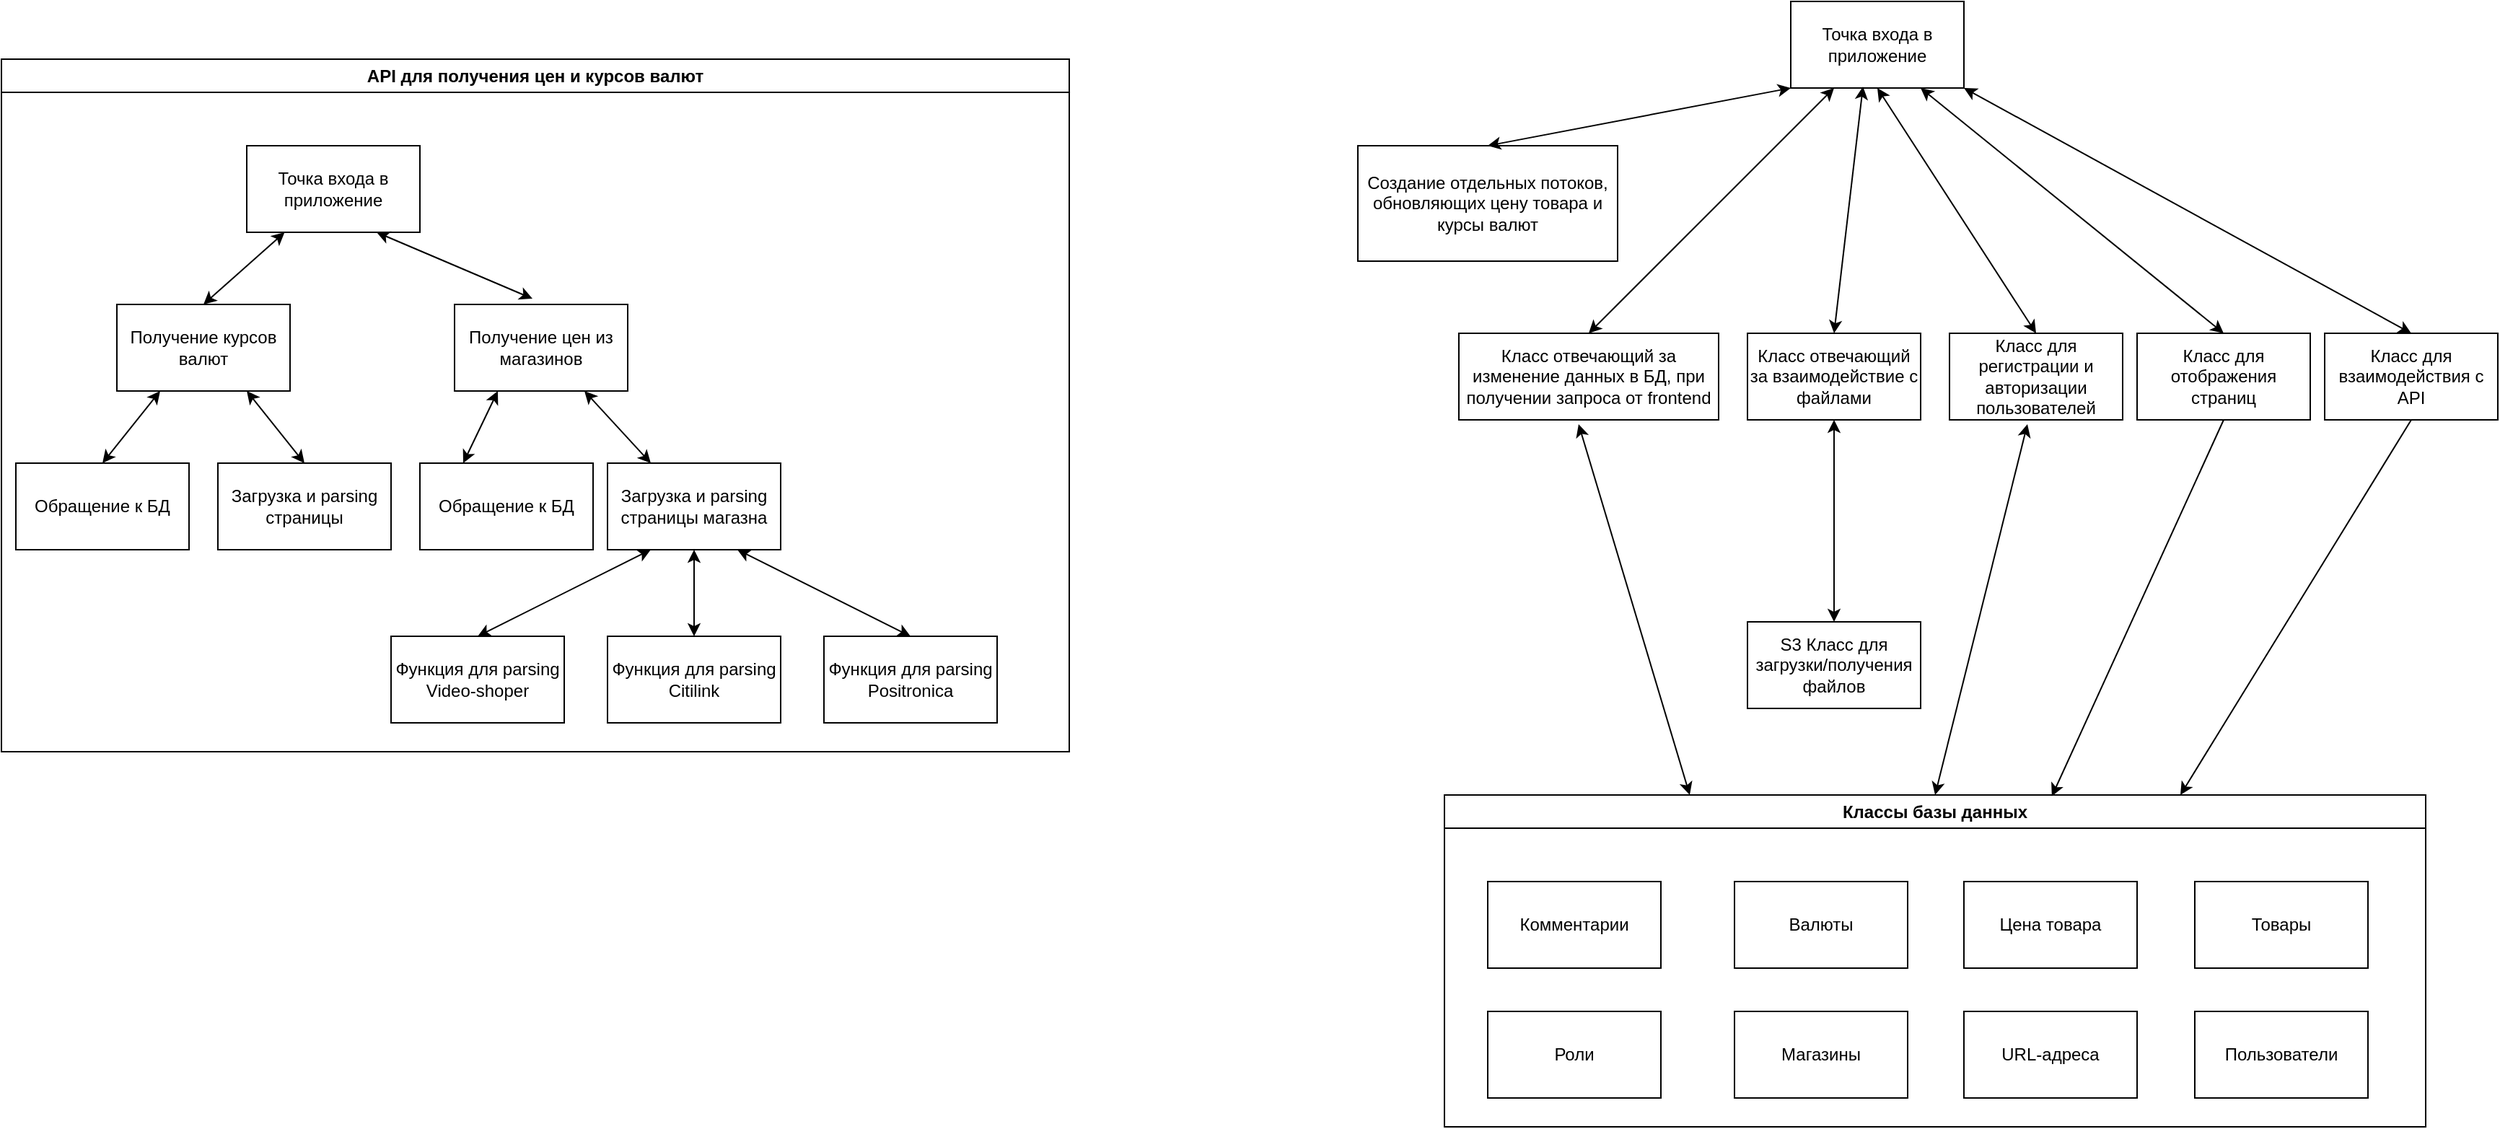 <mxfile version="22.1.3" type="device">
  <diagram name="Page-1" id="FwYd5L9j2If6iMgUCm21">
    <mxGraphModel dx="934" dy="1278" grid="1" gridSize="10" guides="1" tooltips="1" connect="1" arrows="1" fold="1" page="1" pageScale="1" pageWidth="827" pageHeight="1169" math="0" shadow="0">
      <root>
        <mxCell id="0" />
        <mxCell id="1" parent="0" />
        <mxCell id="E4G52kwQ_KGIV48XedVQ-1" value="Точка входа в приложение" style="rounded=0;whiteSpace=wrap;html=1;" vertex="1" parent="1">
          <mxGeometry x="210" y="280" width="120" height="60" as="geometry" />
        </mxCell>
        <mxCell id="E4G52kwQ_KGIV48XedVQ-2" value="Получение курсов валют" style="rounded=0;whiteSpace=wrap;html=1;" vertex="1" parent="1">
          <mxGeometry x="120" y="390" width="120" height="60" as="geometry" />
        </mxCell>
        <mxCell id="E4G52kwQ_KGIV48XedVQ-3" value="" style="endArrow=classic;startArrow=classic;html=1;rounded=0;exitX=0.5;exitY=0;exitDx=0;exitDy=0;" edge="1" parent="1" source="E4G52kwQ_KGIV48XedVQ-2" target="E4G52kwQ_KGIV48XedVQ-1">
          <mxGeometry width="50" height="50" relative="1" as="geometry">
            <mxPoint x="190" y="410" as="sourcePoint" />
            <mxPoint x="240" y="360" as="targetPoint" />
          </mxGeometry>
        </mxCell>
        <mxCell id="E4G52kwQ_KGIV48XedVQ-4" value="Обращение к БД" style="rounded=0;whiteSpace=wrap;html=1;" vertex="1" parent="1">
          <mxGeometry x="50" y="500" width="120" height="60" as="geometry" />
        </mxCell>
        <mxCell id="E4G52kwQ_KGIV48XedVQ-5" value="Загрузка и parsing страницы" style="rounded=0;whiteSpace=wrap;html=1;" vertex="1" parent="1">
          <mxGeometry x="190" y="500" width="120" height="60" as="geometry" />
        </mxCell>
        <mxCell id="E4G52kwQ_KGIV48XedVQ-6" value="" style="endArrow=classic;startArrow=classic;html=1;rounded=0;entryX=0.25;entryY=1;entryDx=0;entryDy=0;exitX=0.5;exitY=0;exitDx=0;exitDy=0;" edge="1" parent="1" source="E4G52kwQ_KGIV48XedVQ-4" target="E4G52kwQ_KGIV48XedVQ-2">
          <mxGeometry width="50" height="50" relative="1" as="geometry">
            <mxPoint x="20" y="460" as="sourcePoint" />
            <mxPoint x="70" y="410" as="targetPoint" />
          </mxGeometry>
        </mxCell>
        <mxCell id="E4G52kwQ_KGIV48XedVQ-7" value="" style="endArrow=classic;startArrow=classic;html=1;rounded=0;entryX=0.75;entryY=1;entryDx=0;entryDy=0;exitX=0.5;exitY=0;exitDx=0;exitDy=0;" edge="1" parent="1" source="E4G52kwQ_KGIV48XedVQ-5" target="E4G52kwQ_KGIV48XedVQ-2">
          <mxGeometry width="50" height="50" relative="1" as="geometry">
            <mxPoint x="280" y="490" as="sourcePoint" />
            <mxPoint x="330" y="440" as="targetPoint" />
          </mxGeometry>
        </mxCell>
        <mxCell id="E4G52kwQ_KGIV48XedVQ-8" value="Получение цен из магазинов" style="rounded=0;whiteSpace=wrap;html=1;" vertex="1" parent="1">
          <mxGeometry x="354" y="390" width="120" height="60" as="geometry" />
        </mxCell>
        <mxCell id="E4G52kwQ_KGIV48XedVQ-9" value="" style="endArrow=classic;startArrow=classic;html=1;rounded=0;entryX=0.75;entryY=1;entryDx=0;entryDy=0;exitX=0.45;exitY=-0.067;exitDx=0;exitDy=0;exitPerimeter=0;" edge="1" parent="1" source="E4G52kwQ_KGIV48XedVQ-8" target="E4G52kwQ_KGIV48XedVQ-1">
          <mxGeometry width="50" height="50" relative="1" as="geometry">
            <mxPoint x="360" y="360" as="sourcePoint" />
            <mxPoint x="410" y="310" as="targetPoint" />
          </mxGeometry>
        </mxCell>
        <mxCell id="E4G52kwQ_KGIV48XedVQ-10" value="Обращение к БД" style="rounded=0;whiteSpace=wrap;html=1;" vertex="1" parent="1">
          <mxGeometry x="330" y="500" width="120" height="60" as="geometry" />
        </mxCell>
        <mxCell id="E4G52kwQ_KGIV48XedVQ-11" value="Загрузка и parsing страницы магазна" style="rounded=0;whiteSpace=wrap;html=1;" vertex="1" parent="1">
          <mxGeometry x="460" y="500" width="120" height="60" as="geometry" />
        </mxCell>
        <mxCell id="E4G52kwQ_KGIV48XedVQ-12" value="" style="endArrow=classic;startArrow=classic;html=1;rounded=0;entryX=0.25;entryY=1;entryDx=0;entryDy=0;exitX=0.25;exitY=0;exitDx=0;exitDy=0;" edge="1" parent="1" source="E4G52kwQ_KGIV48XedVQ-10" target="E4G52kwQ_KGIV48XedVQ-8">
          <mxGeometry width="50" height="50" relative="1" as="geometry">
            <mxPoint x="310" y="490" as="sourcePoint" />
            <mxPoint x="360" y="440" as="targetPoint" />
          </mxGeometry>
        </mxCell>
        <mxCell id="E4G52kwQ_KGIV48XedVQ-13" value="" style="endArrow=classic;startArrow=classic;html=1;rounded=0;entryX=0.75;entryY=1;entryDx=0;entryDy=0;exitX=0.25;exitY=0;exitDx=0;exitDy=0;" edge="1" parent="1" source="E4G52kwQ_KGIV48XedVQ-11" target="E4G52kwQ_KGIV48XedVQ-8">
          <mxGeometry width="50" height="50" relative="1" as="geometry">
            <mxPoint x="550" y="470" as="sourcePoint" />
            <mxPoint x="600" y="420" as="targetPoint" />
          </mxGeometry>
        </mxCell>
        <mxCell id="E4G52kwQ_KGIV48XedVQ-14" value="Функция для parsing Video-shoper" style="rounded=0;whiteSpace=wrap;html=1;" vertex="1" parent="1">
          <mxGeometry x="310" y="620" width="120" height="60" as="geometry" />
        </mxCell>
        <mxCell id="E4G52kwQ_KGIV48XedVQ-15" value="Функция для parsing Citilink" style="rounded=0;whiteSpace=wrap;html=1;" vertex="1" parent="1">
          <mxGeometry x="460" y="620" width="120" height="60" as="geometry" />
        </mxCell>
        <mxCell id="E4G52kwQ_KGIV48XedVQ-16" value="Функция&amp;nbsp;для parsing Positronica" style="rounded=0;whiteSpace=wrap;html=1;" vertex="1" parent="1">
          <mxGeometry x="610" y="620" width="120" height="60" as="geometry" />
        </mxCell>
        <mxCell id="E4G52kwQ_KGIV48XedVQ-17" value="" style="endArrow=classic;startArrow=classic;html=1;rounded=0;entryX=0.25;entryY=1;entryDx=0;entryDy=0;exitX=0.5;exitY=0;exitDx=0;exitDy=0;" edge="1" parent="1" source="E4G52kwQ_KGIV48XedVQ-14" target="E4G52kwQ_KGIV48XedVQ-11">
          <mxGeometry width="50" height="50" relative="1" as="geometry">
            <mxPoint x="340" y="810" as="sourcePoint" />
            <mxPoint x="390" y="760" as="targetPoint" />
          </mxGeometry>
        </mxCell>
        <mxCell id="E4G52kwQ_KGIV48XedVQ-18" value="" style="endArrow=classic;startArrow=classic;html=1;rounded=0;exitX=0.5;exitY=0;exitDx=0;exitDy=0;" edge="1" parent="1" source="E4G52kwQ_KGIV48XedVQ-15" target="E4G52kwQ_KGIV48XedVQ-11">
          <mxGeometry width="50" height="50" relative="1" as="geometry">
            <mxPoint x="510" y="770" as="sourcePoint" />
            <mxPoint x="560" y="720" as="targetPoint" />
          </mxGeometry>
        </mxCell>
        <mxCell id="E4G52kwQ_KGIV48XedVQ-19" value="" style="endArrow=classic;startArrow=classic;html=1;rounded=0;entryX=0.75;entryY=1;entryDx=0;entryDy=0;exitX=0.5;exitY=0;exitDx=0;exitDy=0;" edge="1" parent="1" source="E4G52kwQ_KGIV48XedVQ-16" target="E4G52kwQ_KGIV48XedVQ-11">
          <mxGeometry width="50" height="50" relative="1" as="geometry">
            <mxPoint x="620" y="590" as="sourcePoint" />
            <mxPoint x="670" y="540" as="targetPoint" />
          </mxGeometry>
        </mxCell>
        <mxCell id="E4G52kwQ_KGIV48XedVQ-20" value="API для получения цен и курсов валют" style="swimlane;whiteSpace=wrap;html=1;" vertex="1" parent="1">
          <mxGeometry x="40" y="220" width="740" height="480" as="geometry" />
        </mxCell>
        <mxCell id="E4G52kwQ_KGIV48XedVQ-21" value="Точка входа в приложение" style="rounded=0;whiteSpace=wrap;html=1;" vertex="1" parent="1">
          <mxGeometry x="1280" y="180" width="120" height="60" as="geometry" />
        </mxCell>
        <mxCell id="E4G52kwQ_KGIV48XedVQ-22" value="Создание отдельных потоков, обновляющих цену товара и курсы валют" style="rounded=0;whiteSpace=wrap;html=1;" vertex="1" parent="1">
          <mxGeometry x="980" y="280" width="180" height="80" as="geometry" />
        </mxCell>
        <mxCell id="E4G52kwQ_KGIV48XedVQ-23" value="Класс для взаимодействия с API" style="rounded=0;whiteSpace=wrap;html=1;" vertex="1" parent="1">
          <mxGeometry x="1650" y="410" width="120" height="60" as="geometry" />
        </mxCell>
        <mxCell id="E4G52kwQ_KGIV48XedVQ-24" value="Класс отвечающий за взаимодействие с файлами" style="rounded=0;whiteSpace=wrap;html=1;" vertex="1" parent="1">
          <mxGeometry x="1250" y="410" width="120" height="60" as="geometry" />
        </mxCell>
        <mxCell id="E4G52kwQ_KGIV48XedVQ-25" value="Класс отвечающий за изменение данных в БД, при получении запроса от frontend" style="rounded=0;whiteSpace=wrap;html=1;" vertex="1" parent="1">
          <mxGeometry x="1050" y="410" width="180" height="60" as="geometry" />
        </mxCell>
        <mxCell id="E4G52kwQ_KGIV48XedVQ-26" value="Класс для регистрации и авторизации пользователей" style="rounded=0;whiteSpace=wrap;html=1;" vertex="1" parent="1">
          <mxGeometry x="1390" y="410" width="120" height="60" as="geometry" />
        </mxCell>
        <mxCell id="E4G52kwQ_KGIV48XedVQ-27" value="Класс для отображения страниц" style="rounded=0;whiteSpace=wrap;html=1;" vertex="1" parent="1">
          <mxGeometry x="1520" y="410" width="120" height="60" as="geometry" />
        </mxCell>
        <mxCell id="E4G52kwQ_KGIV48XedVQ-28" value="" style="endArrow=classic;startArrow=classic;html=1;rounded=0;entryX=0;entryY=1;entryDx=0;entryDy=0;exitX=0.5;exitY=0;exitDx=0;exitDy=0;" edge="1" parent="1" source="E4G52kwQ_KGIV48XedVQ-22" target="E4G52kwQ_KGIV48XedVQ-21">
          <mxGeometry width="50" height="50" relative="1" as="geometry">
            <mxPoint x="1130" y="260" as="sourcePoint" />
            <mxPoint x="1180" y="210" as="targetPoint" />
          </mxGeometry>
        </mxCell>
        <mxCell id="E4G52kwQ_KGIV48XedVQ-29" value="" style="endArrow=classic;startArrow=classic;html=1;rounded=0;entryX=0.25;entryY=1;entryDx=0;entryDy=0;exitX=0.5;exitY=0;exitDx=0;exitDy=0;" edge="1" parent="1" source="E4G52kwQ_KGIV48XedVQ-25" target="E4G52kwQ_KGIV48XedVQ-21">
          <mxGeometry width="50" height="50" relative="1" as="geometry">
            <mxPoint x="1290" y="290" as="sourcePoint" />
            <mxPoint x="1340" y="240" as="targetPoint" />
          </mxGeometry>
        </mxCell>
        <mxCell id="E4G52kwQ_KGIV48XedVQ-30" value="" style="endArrow=classic;startArrow=classic;html=1;rounded=0;entryX=0.417;entryY=0.983;entryDx=0;entryDy=0;entryPerimeter=0;exitX=0.5;exitY=0;exitDx=0;exitDy=0;" edge="1" parent="1" source="E4G52kwQ_KGIV48XedVQ-24" target="E4G52kwQ_KGIV48XedVQ-21">
          <mxGeometry width="50" height="50" relative="1" as="geometry">
            <mxPoint x="1350" y="350" as="sourcePoint" />
            <mxPoint x="1400" y="300" as="targetPoint" />
          </mxGeometry>
        </mxCell>
        <mxCell id="E4G52kwQ_KGIV48XedVQ-31" value="" style="endArrow=classic;startArrow=classic;html=1;rounded=0;entryX=0.5;entryY=1;entryDx=0;entryDy=0;exitX=0.5;exitY=0;exitDx=0;exitDy=0;" edge="1" parent="1" source="E4G52kwQ_KGIV48XedVQ-26" target="E4G52kwQ_KGIV48XedVQ-21">
          <mxGeometry width="50" height="50" relative="1" as="geometry">
            <mxPoint x="1350" y="350" as="sourcePoint" />
            <mxPoint x="1400" y="300" as="targetPoint" />
          </mxGeometry>
        </mxCell>
        <mxCell id="E4G52kwQ_KGIV48XedVQ-32" value="" style="endArrow=classic;startArrow=classic;html=1;rounded=0;entryX=0.75;entryY=1;entryDx=0;entryDy=0;exitX=0.5;exitY=0;exitDx=0;exitDy=0;" edge="1" parent="1" source="E4G52kwQ_KGIV48XedVQ-27" target="E4G52kwQ_KGIV48XedVQ-21">
          <mxGeometry width="50" height="50" relative="1" as="geometry">
            <mxPoint x="1420" y="340" as="sourcePoint" />
            <mxPoint x="1470" y="290" as="targetPoint" />
          </mxGeometry>
        </mxCell>
        <mxCell id="E4G52kwQ_KGIV48XedVQ-33" value="" style="endArrow=classic;startArrow=classic;html=1;rounded=0;entryX=1;entryY=1;entryDx=0;entryDy=0;exitX=0.5;exitY=0;exitDx=0;exitDy=0;" edge="1" parent="1" source="E4G52kwQ_KGIV48XedVQ-23" target="E4G52kwQ_KGIV48XedVQ-21">
          <mxGeometry width="50" height="50" relative="1" as="geometry">
            <mxPoint x="1540" y="330" as="sourcePoint" />
            <mxPoint x="1590" y="280" as="targetPoint" />
          </mxGeometry>
        </mxCell>
        <mxCell id="E4G52kwQ_KGIV48XedVQ-34" value="S3 Класс для загрузки/получения файлов" style="rounded=0;whiteSpace=wrap;html=1;" vertex="1" parent="1">
          <mxGeometry x="1250" y="610" width="120" height="60" as="geometry" />
        </mxCell>
        <mxCell id="E4G52kwQ_KGIV48XedVQ-35" value="" style="endArrow=classic;startArrow=classic;html=1;rounded=0;entryX=0.5;entryY=1;entryDx=0;entryDy=0;" edge="1" parent="1" source="E4G52kwQ_KGIV48XedVQ-34" target="E4G52kwQ_KGIV48XedVQ-24">
          <mxGeometry width="50" height="50" relative="1" as="geometry">
            <mxPoint x="1240" y="570" as="sourcePoint" />
            <mxPoint x="1290" y="520" as="targetPoint" />
          </mxGeometry>
        </mxCell>
        <mxCell id="E4G52kwQ_KGIV48XedVQ-37" value="Классы базы данных" style="swimlane;whiteSpace=wrap;html=1;" vertex="1" parent="1">
          <mxGeometry x="1040" y="730" width="680" height="230" as="geometry" />
        </mxCell>
        <mxCell id="E4G52kwQ_KGIV48XedVQ-38" value="Комментарии" style="rounded=0;whiteSpace=wrap;html=1;" vertex="1" parent="E4G52kwQ_KGIV48XedVQ-37">
          <mxGeometry x="30" y="60" width="120" height="60" as="geometry" />
        </mxCell>
        <mxCell id="E4G52kwQ_KGIV48XedVQ-39" value="Валюты" style="rounded=0;whiteSpace=wrap;html=1;" vertex="1" parent="E4G52kwQ_KGIV48XedVQ-37">
          <mxGeometry x="201" y="60" width="120" height="60" as="geometry" />
        </mxCell>
        <mxCell id="E4G52kwQ_KGIV48XedVQ-40" value="Цена товара" style="rounded=0;whiteSpace=wrap;html=1;" vertex="1" parent="E4G52kwQ_KGIV48XedVQ-37">
          <mxGeometry x="360" y="60" width="120" height="60" as="geometry" />
        </mxCell>
        <mxCell id="E4G52kwQ_KGIV48XedVQ-41" value="Товары" style="rounded=0;whiteSpace=wrap;html=1;" vertex="1" parent="E4G52kwQ_KGIV48XedVQ-37">
          <mxGeometry x="520" y="60" width="120" height="60" as="geometry" />
        </mxCell>
        <mxCell id="E4G52kwQ_KGIV48XedVQ-42" value="Роли" style="rounded=0;whiteSpace=wrap;html=1;" vertex="1" parent="E4G52kwQ_KGIV48XedVQ-37">
          <mxGeometry x="30" y="150" width="120" height="60" as="geometry" />
        </mxCell>
        <mxCell id="E4G52kwQ_KGIV48XedVQ-43" value="Магазины" style="rounded=0;whiteSpace=wrap;html=1;" vertex="1" parent="E4G52kwQ_KGIV48XedVQ-37">
          <mxGeometry x="201" y="150" width="120" height="60" as="geometry" />
        </mxCell>
        <mxCell id="E4G52kwQ_KGIV48XedVQ-44" value="URL-адреса" style="rounded=0;whiteSpace=wrap;html=1;" vertex="1" parent="E4G52kwQ_KGIV48XedVQ-37">
          <mxGeometry x="360" y="150" width="120" height="60" as="geometry" />
        </mxCell>
        <mxCell id="E4G52kwQ_KGIV48XedVQ-45" value="Пользователи" style="rounded=0;whiteSpace=wrap;html=1;" vertex="1" parent="E4G52kwQ_KGIV48XedVQ-37">
          <mxGeometry x="520" y="150" width="120" height="60" as="geometry" />
        </mxCell>
        <mxCell id="E4G52kwQ_KGIV48XedVQ-46" value="" style="endArrow=classic;startArrow=classic;html=1;rounded=0;entryX=0.461;entryY=1.05;entryDx=0;entryDy=0;entryPerimeter=0;exitX=0.25;exitY=0;exitDx=0;exitDy=0;" edge="1" parent="1" source="E4G52kwQ_KGIV48XedVQ-37" target="E4G52kwQ_KGIV48XedVQ-25">
          <mxGeometry width="50" height="50" relative="1" as="geometry">
            <mxPoint x="1070" y="590" as="sourcePoint" />
            <mxPoint x="1120" y="540" as="targetPoint" />
          </mxGeometry>
        </mxCell>
        <mxCell id="E4G52kwQ_KGIV48XedVQ-47" value="" style="endArrow=classic;startArrow=classic;html=1;rounded=0;entryX=0.45;entryY=1.05;entryDx=0;entryDy=0;entryPerimeter=0;exitX=0.5;exitY=0;exitDx=0;exitDy=0;" edge="1" parent="1" source="E4G52kwQ_KGIV48XedVQ-37" target="E4G52kwQ_KGIV48XedVQ-26">
          <mxGeometry width="50" height="50" relative="1" as="geometry">
            <mxPoint x="1440" y="610" as="sourcePoint" />
            <mxPoint x="1490" y="560" as="targetPoint" />
          </mxGeometry>
        </mxCell>
        <mxCell id="E4G52kwQ_KGIV48XedVQ-48" value="" style="endArrow=classic;html=1;rounded=0;exitX=0.5;exitY=1;exitDx=0;exitDy=0;entryX=0.75;entryY=0;entryDx=0;entryDy=0;" edge="1" parent="1" source="E4G52kwQ_KGIV48XedVQ-23" target="E4G52kwQ_KGIV48XedVQ-37">
          <mxGeometry width="50" height="50" relative="1" as="geometry">
            <mxPoint x="1580" y="680" as="sourcePoint" />
            <mxPoint x="1630" y="630" as="targetPoint" />
          </mxGeometry>
        </mxCell>
        <mxCell id="E4G52kwQ_KGIV48XedVQ-49" value="" style="endArrow=classic;html=1;rounded=0;exitX=0.5;exitY=1;exitDx=0;exitDy=0;entryX=0.619;entryY=0.004;entryDx=0;entryDy=0;entryPerimeter=0;" edge="1" parent="1" source="E4G52kwQ_KGIV48XedVQ-27" target="E4G52kwQ_KGIV48XedVQ-37">
          <mxGeometry width="50" height="50" relative="1" as="geometry">
            <mxPoint x="1530" y="630" as="sourcePoint" />
            <mxPoint x="1580" y="580" as="targetPoint" />
          </mxGeometry>
        </mxCell>
      </root>
    </mxGraphModel>
  </diagram>
</mxfile>
